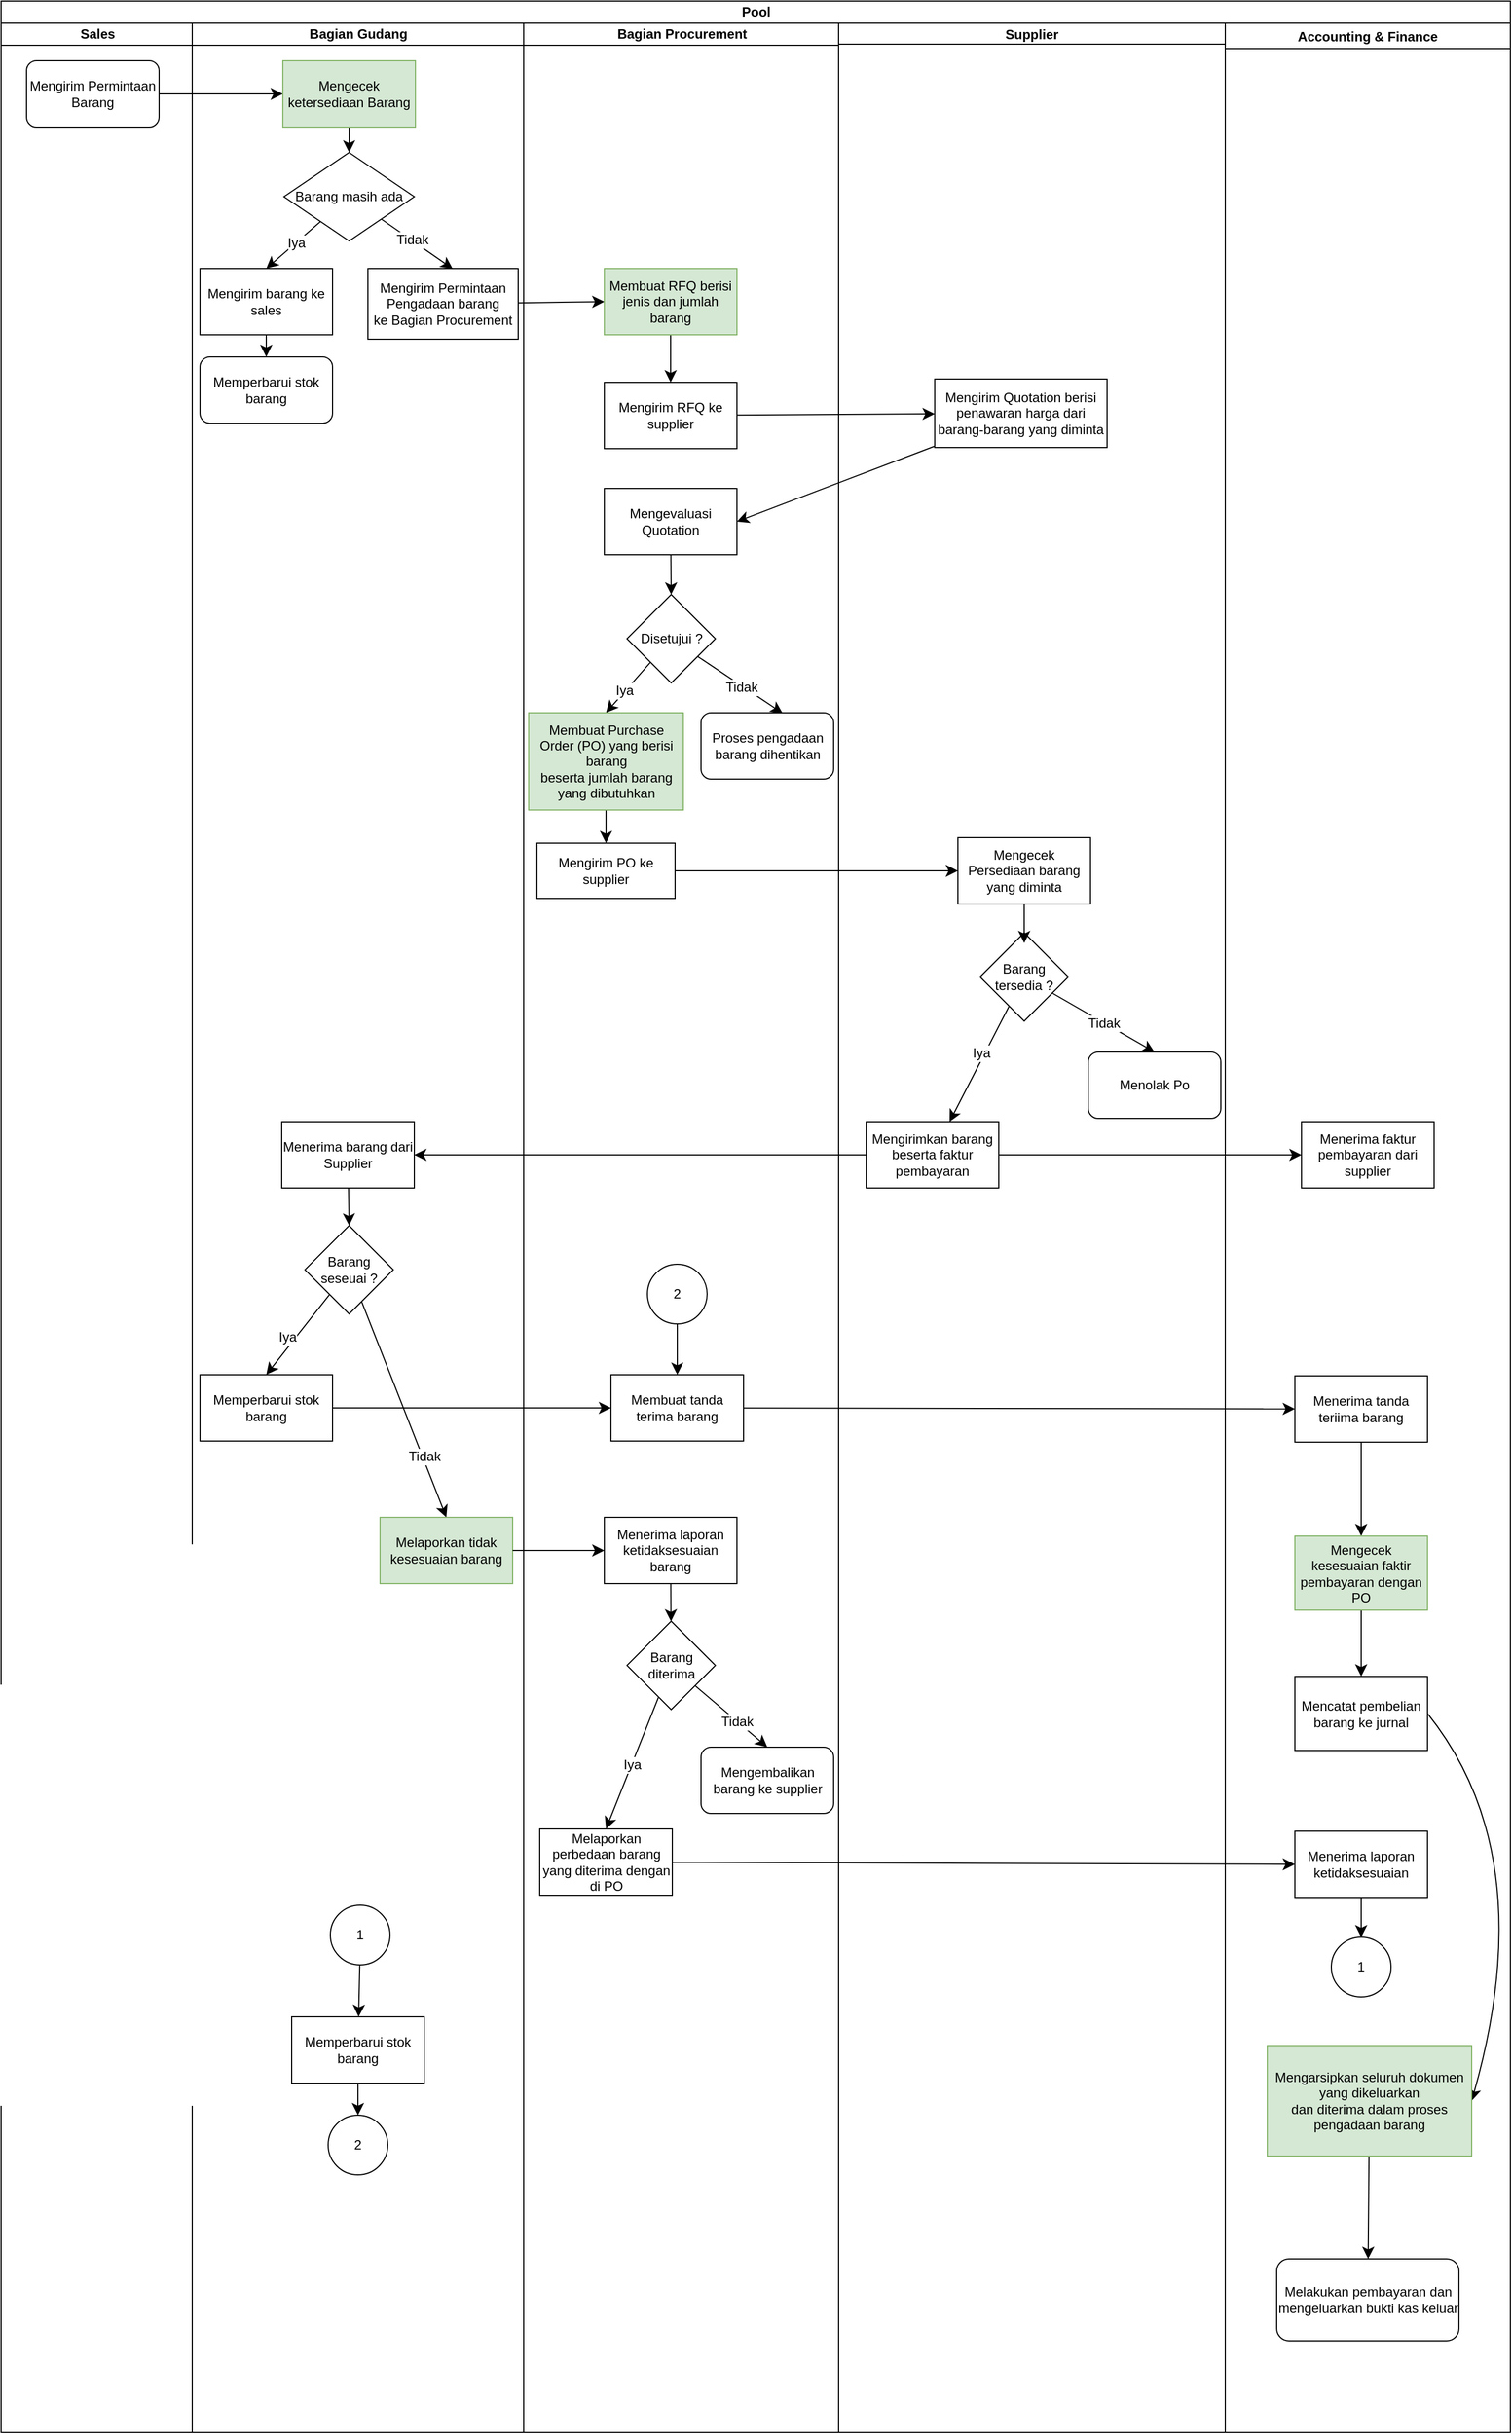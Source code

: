 <mxfile version="23.1.5" type="github">
  <diagram name="Page-1" id="P56LlgUj1BsYtoV7bXaN">
    <mxGraphModel dx="3166" dy="2788" grid="0" gridSize="10" guides="1" tooltips="1" connect="1" arrows="1" fold="1" page="0" pageScale="1" pageWidth="850" pageHeight="1100" math="0" shadow="0">
      <root>
        <mxCell id="0" />
        <mxCell id="1" parent="0" />
        <mxCell id="Iu72LTsBx4H_L3Yk2bAS-2" value="Pool" style="swimlane;childLayout=stackLayout;resizeParent=1;resizeParentMax=0;startSize=20;html=1;" vertex="1" parent="1">
          <mxGeometry x="-331" y="-949" width="1366" height="2200" as="geometry" />
        </mxCell>
        <mxCell id="Iu72LTsBx4H_L3Yk2bAS-3" value="Sales" style="swimlane;startSize=20;html=1;" vertex="1" parent="Iu72LTsBx4H_L3Yk2bAS-2">
          <mxGeometry y="20" width="173" height="2180" as="geometry" />
        </mxCell>
        <mxCell id="Iu72LTsBx4H_L3Yk2bAS-6" value="Mengirim Permintaan Barang" style="rounded=1;whiteSpace=wrap;html=1;" vertex="1" parent="Iu72LTsBx4H_L3Yk2bAS-3">
          <mxGeometry x="23" y="34" width="120" height="60" as="geometry" />
        </mxCell>
        <mxCell id="Iu72LTsBx4H_L3Yk2bAS-8" style="edgeStyle=none;curved=1;rounded=0;orthogonalLoop=1;jettySize=auto;html=1;entryX=0;entryY=0.5;entryDx=0;entryDy=0;fontSize=12;startSize=8;endSize=8;" edge="1" parent="Iu72LTsBx4H_L3Yk2bAS-2" source="Iu72LTsBx4H_L3Yk2bAS-6" target="Iu72LTsBx4H_L3Yk2bAS-7">
          <mxGeometry relative="1" as="geometry" />
        </mxCell>
        <mxCell id="Iu72LTsBx4H_L3Yk2bAS-23" style="edgeStyle=none;curved=1;rounded=0;orthogonalLoop=1;jettySize=auto;html=1;entryX=0;entryY=0.5;entryDx=0;entryDy=0;fontSize=12;startSize=8;endSize=8;" edge="1" parent="Iu72LTsBx4H_L3Yk2bAS-2" source="Iu72LTsBx4H_L3Yk2bAS-13" target="Iu72LTsBx4H_L3Yk2bAS-22">
          <mxGeometry relative="1" as="geometry" />
        </mxCell>
        <mxCell id="Iu72LTsBx4H_L3Yk2bAS-4" value="Bagian Gudang" style="swimlane;startSize=20;html=1;" vertex="1" parent="Iu72LTsBx4H_L3Yk2bAS-2">
          <mxGeometry x="173" y="20" width="300" height="2180" as="geometry" />
        </mxCell>
        <mxCell id="Iu72LTsBx4H_L3Yk2bAS-10" style="edgeStyle=none;curved=1;rounded=0;orthogonalLoop=1;jettySize=auto;html=1;entryX=0.5;entryY=0;entryDx=0;entryDy=0;fontSize=12;startSize=8;endSize=8;" edge="1" parent="Iu72LTsBx4H_L3Yk2bAS-4" source="Iu72LTsBx4H_L3Yk2bAS-7" target="Iu72LTsBx4H_L3Yk2bAS-9">
          <mxGeometry relative="1" as="geometry" />
        </mxCell>
        <mxCell id="Iu72LTsBx4H_L3Yk2bAS-7" value="Mengecek ketersediaan Barang" style="rounded=0;whiteSpace=wrap;html=1;fillColor=#d5e8d4;strokeColor=#82b366;" vertex="1" parent="Iu72LTsBx4H_L3Yk2bAS-4">
          <mxGeometry x="82" y="34" width="120" height="60" as="geometry" />
        </mxCell>
        <mxCell id="Iu72LTsBx4H_L3Yk2bAS-12" style="edgeStyle=none;curved=1;rounded=0;orthogonalLoop=1;jettySize=auto;html=1;entryX=0.5;entryY=0;entryDx=0;entryDy=0;fontSize=12;startSize=8;endSize=8;" edge="1" parent="Iu72LTsBx4H_L3Yk2bAS-4" source="Iu72LTsBx4H_L3Yk2bAS-9" target="Iu72LTsBx4H_L3Yk2bAS-11">
          <mxGeometry relative="1" as="geometry" />
        </mxCell>
        <mxCell id="Iu72LTsBx4H_L3Yk2bAS-15" value="Iya" style="edgeLabel;html=1;align=center;verticalAlign=middle;resizable=0;points=[];fontSize=12;" vertex="1" connectable="0" parent="Iu72LTsBx4H_L3Yk2bAS-12">
          <mxGeometry x="-0.097" relative="1" as="geometry">
            <mxPoint as="offset" />
          </mxGeometry>
        </mxCell>
        <mxCell id="Iu72LTsBx4H_L3Yk2bAS-9" value="Barang masih ada" style="rhombus;whiteSpace=wrap;html=1;" vertex="1" parent="Iu72LTsBx4H_L3Yk2bAS-4">
          <mxGeometry x="83" y="117" width="118" height="80" as="geometry" />
        </mxCell>
        <mxCell id="Iu72LTsBx4H_L3Yk2bAS-21" style="edgeStyle=none;curved=1;rounded=0;orthogonalLoop=1;jettySize=auto;html=1;entryX=0.5;entryY=0;entryDx=0;entryDy=0;fontSize=12;startSize=8;endSize=8;" edge="1" parent="Iu72LTsBx4H_L3Yk2bAS-4" source="Iu72LTsBx4H_L3Yk2bAS-11" target="Iu72LTsBx4H_L3Yk2bAS-19">
          <mxGeometry relative="1" as="geometry" />
        </mxCell>
        <mxCell id="Iu72LTsBx4H_L3Yk2bAS-11" value="Mengirim barang ke sales" style="rounded=0;whiteSpace=wrap;html=1;" vertex="1" parent="Iu72LTsBx4H_L3Yk2bAS-4">
          <mxGeometry x="7" y="222" width="120" height="60" as="geometry" />
        </mxCell>
        <mxCell id="Iu72LTsBx4H_L3Yk2bAS-13" value="Mengirim Permintaan Pengadaan barang ke&amp;nbsp;Bagian Procurement" style="rounded=0;whiteSpace=wrap;html=1;" vertex="1" parent="Iu72LTsBx4H_L3Yk2bAS-4">
          <mxGeometry x="159" y="222" width="136" height="64" as="geometry" />
        </mxCell>
        <mxCell id="Iu72LTsBx4H_L3Yk2bAS-14" style="edgeStyle=none;curved=1;rounded=0;orthogonalLoop=1;jettySize=auto;html=1;entryX=0.565;entryY=0.005;entryDx=0;entryDy=0;entryPerimeter=0;fontSize=12;startSize=8;endSize=8;" edge="1" parent="Iu72LTsBx4H_L3Yk2bAS-4" source="Iu72LTsBx4H_L3Yk2bAS-9" target="Iu72LTsBx4H_L3Yk2bAS-13">
          <mxGeometry relative="1" as="geometry" />
        </mxCell>
        <mxCell id="Iu72LTsBx4H_L3Yk2bAS-16" value="Tidak" style="edgeLabel;html=1;align=center;verticalAlign=middle;resizable=0;points=[];fontSize=12;" vertex="1" connectable="0" parent="Iu72LTsBx4H_L3Yk2bAS-14">
          <mxGeometry x="-0.157" y="1" relative="1" as="geometry">
            <mxPoint as="offset" />
          </mxGeometry>
        </mxCell>
        <mxCell id="Iu72LTsBx4H_L3Yk2bAS-19" value="Memperbarui stok barang" style="rounded=1;whiteSpace=wrap;html=1;" vertex="1" parent="Iu72LTsBx4H_L3Yk2bAS-4">
          <mxGeometry x="7" y="302" width="120" height="60" as="geometry" />
        </mxCell>
        <mxCell id="Iu72LTsBx4H_L3Yk2bAS-68" style="edgeStyle=none;curved=1;rounded=0;orthogonalLoop=1;jettySize=auto;html=1;entryX=0.5;entryY=0;entryDx=0;entryDy=0;fontSize=12;startSize=8;endSize=8;" edge="1" parent="Iu72LTsBx4H_L3Yk2bAS-4" source="Iu72LTsBx4H_L3Yk2bAS-61" target="Iu72LTsBx4H_L3Yk2bAS-67">
          <mxGeometry relative="1" as="geometry" />
        </mxCell>
        <mxCell id="Iu72LTsBx4H_L3Yk2bAS-61" value="Menerima barang dari Supplier" style="rounded=1;whiteSpace=wrap;html=1;arcSize=0;" vertex="1" parent="Iu72LTsBx4H_L3Yk2bAS-4">
          <mxGeometry x="81" y="994" width="120" height="60" as="geometry" />
        </mxCell>
        <mxCell id="Iu72LTsBx4H_L3Yk2bAS-70" style="edgeStyle=none;curved=1;rounded=0;orthogonalLoop=1;jettySize=auto;html=1;entryX=0.5;entryY=0;entryDx=0;entryDy=0;fontSize=12;startSize=8;endSize=8;" edge="1" parent="Iu72LTsBx4H_L3Yk2bAS-4" source="Iu72LTsBx4H_L3Yk2bAS-67" target="Iu72LTsBx4H_L3Yk2bAS-69">
          <mxGeometry relative="1" as="geometry" />
        </mxCell>
        <mxCell id="Iu72LTsBx4H_L3Yk2bAS-71" value="Iya" style="edgeLabel;html=1;align=center;verticalAlign=middle;resizable=0;points=[];fontSize=12;" vertex="1" connectable="0" parent="Iu72LTsBx4H_L3Yk2bAS-70">
          <mxGeometry x="0.163" y="-6" relative="1" as="geometry">
            <mxPoint as="offset" />
          </mxGeometry>
        </mxCell>
        <mxCell id="Iu72LTsBx4H_L3Yk2bAS-78" style="edgeStyle=none;curved=1;rounded=0;orthogonalLoop=1;jettySize=auto;html=1;fontSize=12;startSize=8;endSize=8;entryX=0.5;entryY=0;entryDx=0;entryDy=0;" edge="1" parent="Iu72LTsBx4H_L3Yk2bAS-4" source="Iu72LTsBx4H_L3Yk2bAS-67" target="Iu72LTsBx4H_L3Yk2bAS-80">
          <mxGeometry relative="1" as="geometry">
            <mxPoint x="212" y="1341" as="targetPoint" />
          </mxGeometry>
        </mxCell>
        <mxCell id="Iu72LTsBx4H_L3Yk2bAS-79" value="Tidak" style="edgeLabel;html=1;align=center;verticalAlign=middle;resizable=0;points=[];fontSize=12;" vertex="1" connectable="0" parent="Iu72LTsBx4H_L3Yk2bAS-78">
          <mxGeometry x="0.441" y="1" relative="1" as="geometry">
            <mxPoint as="offset" />
          </mxGeometry>
        </mxCell>
        <mxCell id="Iu72LTsBx4H_L3Yk2bAS-67" value="Barang seseuai ?" style="rhombus;whiteSpace=wrap;html=1;" vertex="1" parent="Iu72LTsBx4H_L3Yk2bAS-4">
          <mxGeometry x="102" y="1088" width="80" height="80" as="geometry" />
        </mxCell>
        <mxCell id="Iu72LTsBx4H_L3Yk2bAS-69" value="Memperbarui stok barang" style="rounded=0;whiteSpace=wrap;html=1;" vertex="1" parent="Iu72LTsBx4H_L3Yk2bAS-4">
          <mxGeometry x="7" y="1223" width="120" height="60" as="geometry" />
        </mxCell>
        <mxCell id="Iu72LTsBx4H_L3Yk2bAS-80" value="Melaporkan tidak kesesuaian barang" style="rounded=0;whiteSpace=wrap;html=1;fillColor=#d5e8d4;strokeColor=#82b366;" vertex="1" parent="Iu72LTsBx4H_L3Yk2bAS-4">
          <mxGeometry x="170" y="1352" width="120" height="60" as="geometry" />
        </mxCell>
        <mxCell id="Iu72LTsBx4H_L3Yk2bAS-105" value="" style="edgeStyle=none;curved=1;rounded=0;orthogonalLoop=1;jettySize=auto;html=1;fontSize=12;startSize=8;endSize=8;" edge="1" parent="Iu72LTsBx4H_L3Yk2bAS-4" source="Iu72LTsBx4H_L3Yk2bAS-94" target="Iu72LTsBx4H_L3Yk2bAS-104">
          <mxGeometry relative="1" as="geometry" />
        </mxCell>
        <mxCell id="Iu72LTsBx4H_L3Yk2bAS-94" value="Memperbarui stok barang" style="rounded=0;whiteSpace=wrap;html=1;" vertex="1" parent="Iu72LTsBx4H_L3Yk2bAS-4">
          <mxGeometry x="90" y="1804" width="120" height="60" as="geometry" />
        </mxCell>
        <mxCell id="Iu72LTsBx4H_L3Yk2bAS-99" value="" style="edgeStyle=none;curved=1;rounded=0;orthogonalLoop=1;jettySize=auto;html=1;fontSize=12;startSize=8;endSize=8;" edge="1" parent="Iu72LTsBx4H_L3Yk2bAS-4" source="Iu72LTsBx4H_L3Yk2bAS-98" target="Iu72LTsBx4H_L3Yk2bAS-94">
          <mxGeometry relative="1" as="geometry" />
        </mxCell>
        <mxCell id="Iu72LTsBx4H_L3Yk2bAS-98" value="1" style="ellipse;whiteSpace=wrap;html=1;aspect=fixed;" vertex="1" parent="Iu72LTsBx4H_L3Yk2bAS-4">
          <mxGeometry x="125" y="1703" width="54" height="54" as="geometry" />
        </mxCell>
        <mxCell id="Iu72LTsBx4H_L3Yk2bAS-104" value="2" style="ellipse;whiteSpace=wrap;html=1;aspect=fixed;" vertex="1" parent="Iu72LTsBx4H_L3Yk2bAS-4">
          <mxGeometry x="123" y="1893" width="54" height="54" as="geometry" />
        </mxCell>
        <mxCell id="Iu72LTsBx4H_L3Yk2bAS-5" value="Bagian Procurement" style="swimlane;startSize=20;html=1;" vertex="1" parent="Iu72LTsBx4H_L3Yk2bAS-2">
          <mxGeometry x="473" y="20" width="285" height="2180" as="geometry" />
        </mxCell>
        <mxCell id="Iu72LTsBx4H_L3Yk2bAS-27" value="" style="edgeStyle=none;curved=1;rounded=0;orthogonalLoop=1;jettySize=auto;html=1;fontSize=12;startSize=8;endSize=8;" edge="1" parent="Iu72LTsBx4H_L3Yk2bAS-5" source="Iu72LTsBx4H_L3Yk2bAS-22" target="Iu72LTsBx4H_L3Yk2bAS-26">
          <mxGeometry relative="1" as="geometry" />
        </mxCell>
        <mxCell id="Iu72LTsBx4H_L3Yk2bAS-22" value="Membuat RFQ berisi jenis dan jumlah barang" style="rounded=0;whiteSpace=wrap;html=1;fillColor=#d5e8d4;strokeColor=#82b366;" vertex="1" parent="Iu72LTsBx4H_L3Yk2bAS-5">
          <mxGeometry x="73" y="222" width="120" height="60" as="geometry" />
        </mxCell>
        <mxCell id="Iu72LTsBx4H_L3Yk2bAS-26" value="Mengirim RFQ ke supplier" style="rounded=0;whiteSpace=wrap;html=1;" vertex="1" parent="Iu72LTsBx4H_L3Yk2bAS-5">
          <mxGeometry x="73" y="325" width="120" height="60" as="geometry" />
        </mxCell>
        <mxCell id="Iu72LTsBx4H_L3Yk2bAS-47" style="edgeStyle=none;curved=1;rounded=0;orthogonalLoop=1;jettySize=auto;html=1;entryX=0.5;entryY=0;entryDx=0;entryDy=0;fontSize=12;startSize=8;endSize=8;" edge="1" parent="Iu72LTsBx4H_L3Yk2bAS-5" source="Iu72LTsBx4H_L3Yk2bAS-34" target="Iu72LTsBx4H_L3Yk2bAS-36">
          <mxGeometry relative="1" as="geometry" />
        </mxCell>
        <mxCell id="Iu72LTsBx4H_L3Yk2bAS-34" value="Mengevaluasi Quotation" style="rounded=0;whiteSpace=wrap;html=1;" vertex="1" parent="Iu72LTsBx4H_L3Yk2bAS-5">
          <mxGeometry x="73" y="421" width="120" height="60" as="geometry" />
        </mxCell>
        <mxCell id="Iu72LTsBx4H_L3Yk2bAS-42" style="edgeStyle=none;curved=1;rounded=0;orthogonalLoop=1;jettySize=auto;html=1;entryX=0.5;entryY=0;entryDx=0;entryDy=0;fontSize=12;startSize=8;endSize=8;" edge="1" parent="Iu72LTsBx4H_L3Yk2bAS-5" source="Iu72LTsBx4H_L3Yk2bAS-36" target="Iu72LTsBx4H_L3Yk2bAS-41">
          <mxGeometry relative="1" as="geometry" />
        </mxCell>
        <mxCell id="Iu72LTsBx4H_L3Yk2bAS-43" value="Iya" style="edgeLabel;html=1;align=center;verticalAlign=middle;resizable=0;points=[];fontSize=12;" vertex="1" connectable="0" parent="Iu72LTsBx4H_L3Yk2bAS-42">
          <mxGeometry x="0.156" y="-1" relative="1" as="geometry">
            <mxPoint as="offset" />
          </mxGeometry>
        </mxCell>
        <mxCell id="Iu72LTsBx4H_L3Yk2bAS-36" value="Disetujui ?" style="rhombus;whiteSpace=wrap;html=1;" vertex="1" parent="Iu72LTsBx4H_L3Yk2bAS-5">
          <mxGeometry x="93.5" y="517" width="80" height="80" as="geometry" />
        </mxCell>
        <mxCell id="Iu72LTsBx4H_L3Yk2bAS-38" value="Proses pengadaan barang dihentikan" style="rounded=1;whiteSpace=wrap;html=1;" vertex="1" parent="Iu72LTsBx4H_L3Yk2bAS-5">
          <mxGeometry x="160.5" y="624" width="120" height="60" as="geometry" />
        </mxCell>
        <mxCell id="Iu72LTsBx4H_L3Yk2bAS-39" style="edgeStyle=none;curved=1;rounded=0;orthogonalLoop=1;jettySize=auto;html=1;entryX=0.616;entryY=0.008;entryDx=0;entryDy=0;entryPerimeter=0;fontSize=12;startSize=8;endSize=8;" edge="1" parent="Iu72LTsBx4H_L3Yk2bAS-5" source="Iu72LTsBx4H_L3Yk2bAS-36" target="Iu72LTsBx4H_L3Yk2bAS-38">
          <mxGeometry relative="1" as="geometry" />
        </mxCell>
        <mxCell id="Iu72LTsBx4H_L3Yk2bAS-40" value="Tidak" style="edgeLabel;html=1;align=center;verticalAlign=middle;resizable=0;points=[];fontSize=12;" vertex="1" connectable="0" parent="Iu72LTsBx4H_L3Yk2bAS-39">
          <mxGeometry x="0.043" y="-1" relative="1" as="geometry">
            <mxPoint as="offset" />
          </mxGeometry>
        </mxCell>
        <mxCell id="Iu72LTsBx4H_L3Yk2bAS-45" value="" style="edgeStyle=none;curved=1;rounded=0;orthogonalLoop=1;jettySize=auto;html=1;fontSize=12;startSize=8;endSize=8;" edge="1" parent="Iu72LTsBx4H_L3Yk2bAS-5" source="Iu72LTsBx4H_L3Yk2bAS-41" target="Iu72LTsBx4H_L3Yk2bAS-44">
          <mxGeometry relative="1" as="geometry" />
        </mxCell>
        <mxCell id="Iu72LTsBx4H_L3Yk2bAS-41" value="Membuat Purchase Order (PO) yang berisi barang&lt;br&gt;beserta jumlah barang yang dibutuhkan " style="rounded=0;whiteSpace=wrap;html=1;fillColor=#d5e8d4;strokeColor=#82b366;" vertex="1" parent="Iu72LTsBx4H_L3Yk2bAS-5">
          <mxGeometry x="4.5" y="624" width="140" height="88" as="geometry" />
        </mxCell>
        <mxCell id="Iu72LTsBx4H_L3Yk2bAS-44" value="Mengirim PO ke supplier" style="rounded=0;whiteSpace=wrap;html=1;" vertex="1" parent="Iu72LTsBx4H_L3Yk2bAS-5">
          <mxGeometry x="12" y="742" width="125" height="50" as="geometry" />
        </mxCell>
        <mxCell id="Iu72LTsBx4H_L3Yk2bAS-88" value="" style="edgeStyle=none;curved=1;rounded=0;orthogonalLoop=1;jettySize=auto;html=1;fontSize=12;startSize=8;endSize=8;" edge="1" parent="Iu72LTsBx4H_L3Yk2bAS-5" source="Iu72LTsBx4H_L3Yk2bAS-81" target="Iu72LTsBx4H_L3Yk2bAS-83">
          <mxGeometry relative="1" as="geometry" />
        </mxCell>
        <mxCell id="Iu72LTsBx4H_L3Yk2bAS-81" value="Menerima laporan ketidaksesuaian barang" style="rounded=0;whiteSpace=wrap;html=1;" vertex="1" parent="Iu72LTsBx4H_L3Yk2bAS-5">
          <mxGeometry x="73" y="1352" width="120" height="60" as="geometry" />
        </mxCell>
        <mxCell id="Iu72LTsBx4H_L3Yk2bAS-85" style="edgeStyle=none;curved=1;rounded=0;orthogonalLoop=1;jettySize=auto;html=1;entryX=0.5;entryY=0;entryDx=0;entryDy=0;fontSize=12;startSize=8;endSize=8;" edge="1" parent="Iu72LTsBx4H_L3Yk2bAS-5" source="Iu72LTsBx4H_L3Yk2bAS-83" target="Iu72LTsBx4H_L3Yk2bAS-84">
          <mxGeometry relative="1" as="geometry" />
        </mxCell>
        <mxCell id="Iu72LTsBx4H_L3Yk2bAS-86" value="Tidak" style="edgeLabel;html=1;align=center;verticalAlign=middle;resizable=0;points=[];fontSize=12;" vertex="1" connectable="0" parent="Iu72LTsBx4H_L3Yk2bAS-85">
          <mxGeometry x="0.169" relative="1" as="geometry">
            <mxPoint as="offset" />
          </mxGeometry>
        </mxCell>
        <mxCell id="Iu72LTsBx4H_L3Yk2bAS-90" style="edgeStyle=none;curved=1;rounded=0;orthogonalLoop=1;jettySize=auto;html=1;entryX=0.5;entryY=0;entryDx=0;entryDy=0;fontSize=12;startSize=8;endSize=8;" edge="1" parent="Iu72LTsBx4H_L3Yk2bAS-5" source="Iu72LTsBx4H_L3Yk2bAS-83" target="Iu72LTsBx4H_L3Yk2bAS-89">
          <mxGeometry relative="1" as="geometry" />
        </mxCell>
        <mxCell id="Iu72LTsBx4H_L3Yk2bAS-91" value="Iya" style="edgeLabel;html=1;align=center;verticalAlign=middle;resizable=0;points=[];fontSize=12;" vertex="1" connectable="0" parent="Iu72LTsBx4H_L3Yk2bAS-90">
          <mxGeometry x="0.029" relative="1" as="geometry">
            <mxPoint as="offset" />
          </mxGeometry>
        </mxCell>
        <mxCell id="Iu72LTsBx4H_L3Yk2bAS-83" value="Barang diterima" style="rhombus;whiteSpace=wrap;html=1;" vertex="1" parent="Iu72LTsBx4H_L3Yk2bAS-5">
          <mxGeometry x="93.5" y="1446" width="80" height="80" as="geometry" />
        </mxCell>
        <mxCell id="Iu72LTsBx4H_L3Yk2bAS-84" value="Mengembalikan barang ke supplier" style="rounded=1;whiteSpace=wrap;html=1;" vertex="1" parent="Iu72LTsBx4H_L3Yk2bAS-5">
          <mxGeometry x="160.5" y="1560" width="120" height="60" as="geometry" />
        </mxCell>
        <mxCell id="Iu72LTsBx4H_L3Yk2bAS-89" value="Melaporkan perbedaan barang yang diterima dengan di PO" style="rounded=0;whiteSpace=wrap;html=1;" vertex="1" parent="Iu72LTsBx4H_L3Yk2bAS-5">
          <mxGeometry x="14.5" y="1634" width="120" height="60" as="geometry" />
        </mxCell>
        <mxCell id="Iu72LTsBx4H_L3Yk2bAS-107" value="" style="edgeStyle=none;curved=1;rounded=0;orthogonalLoop=1;jettySize=auto;html=1;fontSize=12;startSize=8;endSize=8;" edge="1" parent="Iu72LTsBx4H_L3Yk2bAS-5" source="Iu72LTsBx4H_L3Yk2bAS-106" target="Iu72LTsBx4H_L3Yk2bAS-72">
          <mxGeometry relative="1" as="geometry" />
        </mxCell>
        <mxCell id="Iu72LTsBx4H_L3Yk2bAS-106" value="2" style="ellipse;whiteSpace=wrap;html=1;aspect=fixed;" vertex="1" parent="Iu72LTsBx4H_L3Yk2bAS-5">
          <mxGeometry x="112" y="1123" width="54" height="54" as="geometry" />
        </mxCell>
        <mxCell id="Iu72LTsBx4H_L3Yk2bAS-72" value="Membuat tanda terima barang" style="rounded=0;whiteSpace=wrap;html=1;" vertex="1" parent="Iu72LTsBx4H_L3Yk2bAS-5">
          <mxGeometry x="79" y="1223" width="120" height="60" as="geometry" />
        </mxCell>
        <mxCell id="Iu72LTsBx4H_L3Yk2bAS-29" value="" style="edgeStyle=none;curved=1;rounded=0;orthogonalLoop=1;jettySize=auto;html=1;fontSize=12;startSize=8;endSize=8;" edge="1" parent="Iu72LTsBx4H_L3Yk2bAS-2" source="Iu72LTsBx4H_L3Yk2bAS-26" target="Iu72LTsBx4H_L3Yk2bAS-28">
          <mxGeometry relative="1" as="geometry" />
        </mxCell>
        <mxCell id="Iu72LTsBx4H_L3Yk2bAS-46" style="edgeStyle=none;curved=1;rounded=0;orthogonalLoop=1;jettySize=auto;html=1;entryX=1;entryY=0.5;entryDx=0;entryDy=0;fontSize=12;startSize=8;endSize=8;" edge="1" parent="Iu72LTsBx4H_L3Yk2bAS-2" source="Iu72LTsBx4H_L3Yk2bAS-28" target="Iu72LTsBx4H_L3Yk2bAS-34">
          <mxGeometry relative="1" as="geometry" />
        </mxCell>
        <mxCell id="Iu72LTsBx4H_L3Yk2bAS-49" style="edgeStyle=none;curved=1;rounded=0;orthogonalLoop=1;jettySize=auto;html=1;entryX=0;entryY=0.5;entryDx=0;entryDy=0;fontSize=12;startSize=8;endSize=8;" edge="1" parent="Iu72LTsBx4H_L3Yk2bAS-2" source="Iu72LTsBx4H_L3Yk2bAS-44" target="Iu72LTsBx4H_L3Yk2bAS-48">
          <mxGeometry relative="1" as="geometry" />
        </mxCell>
        <mxCell id="Iu72LTsBx4H_L3Yk2bAS-24" value="Supplier" style="swimlane;startSize=19;" vertex="1" parent="Iu72LTsBx4H_L3Yk2bAS-2">
          <mxGeometry x="758" y="20" width="350" height="2180" as="geometry" />
        </mxCell>
        <mxCell id="Iu72LTsBx4H_L3Yk2bAS-28" value="Mengirim Quotation berisi penawaran harga dari&lt;br/&gt;barang-barang yang diminta " style="rounded=0;whiteSpace=wrap;html=1;" vertex="1" parent="Iu72LTsBx4H_L3Yk2bAS-24">
          <mxGeometry x="87" y="322" width="156" height="62" as="geometry" />
        </mxCell>
        <mxCell id="Iu72LTsBx4H_L3Yk2bAS-48" value="Mengecek Persediaan barang yang diminta" style="rounded=0;whiteSpace=wrap;html=1;" vertex="1" parent="Iu72LTsBx4H_L3Yk2bAS-24">
          <mxGeometry x="108" y="737" width="120" height="60" as="geometry" />
        </mxCell>
        <mxCell id="Iu72LTsBx4H_L3Yk2bAS-54" value="" style="edgeStyle=none;curved=1;rounded=0;orthogonalLoop=1;jettySize=auto;html=1;fontSize=12;startSize=8;endSize=8;entryX=0.5;entryY=0;entryDx=0;entryDy=0;" edge="1" parent="Iu72LTsBx4H_L3Yk2bAS-24" source="Iu72LTsBx4H_L3Yk2bAS-50" target="Iu72LTsBx4H_L3Yk2bAS-56">
          <mxGeometry relative="1" as="geometry">
            <mxPoint x="263.568" y="921" as="targetPoint" />
          </mxGeometry>
        </mxCell>
        <mxCell id="Iu72LTsBx4H_L3Yk2bAS-55" value="Tidak" style="edgeLabel;html=1;align=center;verticalAlign=middle;resizable=0;points=[];fontSize=12;" vertex="1" connectable="0" parent="Iu72LTsBx4H_L3Yk2bAS-54">
          <mxGeometry x="-0.02" y="-1" relative="1" as="geometry">
            <mxPoint x="1" as="offset" />
          </mxGeometry>
        </mxCell>
        <mxCell id="Iu72LTsBx4H_L3Yk2bAS-58" value="" style="edgeStyle=none;curved=1;rounded=0;orthogonalLoop=1;jettySize=auto;html=1;fontSize=12;startSize=8;endSize=8;" edge="1" parent="Iu72LTsBx4H_L3Yk2bAS-24" source="Iu72LTsBx4H_L3Yk2bAS-50" target="Iu72LTsBx4H_L3Yk2bAS-57">
          <mxGeometry relative="1" as="geometry" />
        </mxCell>
        <mxCell id="Iu72LTsBx4H_L3Yk2bAS-59" value="Iya" style="edgeLabel;html=1;align=center;verticalAlign=middle;resizable=0;points=[];fontSize=12;" vertex="1" connectable="0" parent="Iu72LTsBx4H_L3Yk2bAS-58">
          <mxGeometry x="-0.156" y="-3" relative="1" as="geometry">
            <mxPoint as="offset" />
          </mxGeometry>
        </mxCell>
        <mxCell id="Iu72LTsBx4H_L3Yk2bAS-50" value="Barang tersedia ?" style="rhombus;whiteSpace=wrap;html=1;" vertex="1" parent="Iu72LTsBx4H_L3Yk2bAS-24">
          <mxGeometry x="128" y="823" width="80" height="80" as="geometry" />
        </mxCell>
        <mxCell id="Iu72LTsBx4H_L3Yk2bAS-52" style="edgeStyle=none;curved=1;rounded=0;orthogonalLoop=1;jettySize=auto;html=1;entryX=0.5;entryY=0.117;entryDx=0;entryDy=0;entryPerimeter=0;fontSize=12;startSize=8;endSize=8;" edge="1" parent="Iu72LTsBx4H_L3Yk2bAS-24" source="Iu72LTsBx4H_L3Yk2bAS-48" target="Iu72LTsBx4H_L3Yk2bAS-50">
          <mxGeometry relative="1" as="geometry" />
        </mxCell>
        <mxCell id="Iu72LTsBx4H_L3Yk2bAS-56" value="Menolak Po" style="rounded=1;whiteSpace=wrap;html=1;" vertex="1" parent="Iu72LTsBx4H_L3Yk2bAS-24">
          <mxGeometry x="226" y="931" width="120" height="60" as="geometry" />
        </mxCell>
        <mxCell id="Iu72LTsBx4H_L3Yk2bAS-57" value="Mengirimkan barang beserta faktur pembayaran" style="rounded=1;whiteSpace=wrap;html=1;arcSize=0;" vertex="1" parent="Iu72LTsBx4H_L3Yk2bAS-24">
          <mxGeometry x="25" y="994" width="120" height="60" as="geometry" />
        </mxCell>
        <mxCell id="Iu72LTsBx4H_L3Yk2bAS-60" value="Accounting &amp; Finance" style="swimlane;" vertex="1" parent="Iu72LTsBx4H_L3Yk2bAS-2">
          <mxGeometry x="1108" y="20" width="258" height="2180" as="geometry" />
        </mxCell>
        <mxCell id="Iu72LTsBx4H_L3Yk2bAS-65" value="Menerima faktur pembayaran dari supplier" style="rounded=0;whiteSpace=wrap;html=1;" vertex="1" parent="Iu72LTsBx4H_L3Yk2bAS-60">
          <mxGeometry x="69" y="994" width="120" height="60" as="geometry" />
        </mxCell>
        <mxCell id="Iu72LTsBx4H_L3Yk2bAS-109" value="" style="edgeStyle=none;curved=1;rounded=0;orthogonalLoop=1;jettySize=auto;html=1;fontSize=12;startSize=8;endSize=8;" edge="1" parent="Iu72LTsBx4H_L3Yk2bAS-60" source="Iu72LTsBx4H_L3Yk2bAS-75" target="Iu72LTsBx4H_L3Yk2bAS-108">
          <mxGeometry relative="1" as="geometry" />
        </mxCell>
        <mxCell id="Iu72LTsBx4H_L3Yk2bAS-75" value="Menerima tanda teriima barang" style="rounded=0;whiteSpace=wrap;html=1;" vertex="1" parent="Iu72LTsBx4H_L3Yk2bAS-60">
          <mxGeometry x="63" y="1224" width="120" height="60" as="geometry" />
        </mxCell>
        <mxCell id="Iu72LTsBx4H_L3Yk2bAS-97" value="" style="edgeStyle=none;curved=1;rounded=0;orthogonalLoop=1;jettySize=auto;html=1;fontSize=12;startSize=8;endSize=8;" edge="1" parent="Iu72LTsBx4H_L3Yk2bAS-60" source="Iu72LTsBx4H_L3Yk2bAS-92" target="Iu72LTsBx4H_L3Yk2bAS-96">
          <mxGeometry relative="1" as="geometry" />
        </mxCell>
        <mxCell id="Iu72LTsBx4H_L3Yk2bAS-92" value="Menerima laporan ketidaksesuaian" style="rounded=0;whiteSpace=wrap;html=1;" vertex="1" parent="Iu72LTsBx4H_L3Yk2bAS-60">
          <mxGeometry x="63" y="1636" width="120" height="60" as="geometry" />
        </mxCell>
        <mxCell id="Iu72LTsBx4H_L3Yk2bAS-96" value="1" style="ellipse;whiteSpace=wrap;html=1;aspect=fixed;" vertex="1" parent="Iu72LTsBx4H_L3Yk2bAS-60">
          <mxGeometry x="96" y="1732" width="54" height="54" as="geometry" />
        </mxCell>
        <mxCell id="Iu72LTsBx4H_L3Yk2bAS-111" value="" style="edgeStyle=none;curved=1;rounded=0;orthogonalLoop=1;jettySize=auto;html=1;fontSize=12;startSize=8;endSize=8;" edge="1" parent="Iu72LTsBx4H_L3Yk2bAS-60" source="Iu72LTsBx4H_L3Yk2bAS-108" target="Iu72LTsBx4H_L3Yk2bAS-110">
          <mxGeometry relative="1" as="geometry" />
        </mxCell>
        <mxCell id="Iu72LTsBx4H_L3Yk2bAS-108" value="Mengecek kesesuaian faktir pembayaran dengan PO" style="rounded=0;whiteSpace=wrap;html=1;fillColor=#d5e8d4;strokeColor=#82b366;" vertex="1" parent="Iu72LTsBx4H_L3Yk2bAS-60">
          <mxGeometry x="63" y="1369" width="120" height="67" as="geometry" />
        </mxCell>
        <mxCell id="Iu72LTsBx4H_L3Yk2bAS-113" style="edgeStyle=none;curved=1;rounded=0;orthogonalLoop=1;jettySize=auto;html=1;fontSize=12;startSize=8;endSize=8;entryX=1;entryY=0.5;entryDx=0;entryDy=0;exitX=1;exitY=0.5;exitDx=0;exitDy=0;" edge="1" parent="Iu72LTsBx4H_L3Yk2bAS-60" source="Iu72LTsBx4H_L3Yk2bAS-110" target="Iu72LTsBx4H_L3Yk2bAS-112">
          <mxGeometry relative="1" as="geometry">
            <mxPoint x="302" y="1530" as="targetPoint" />
            <Array as="points">
              <mxPoint x="286" y="1658" />
            </Array>
          </mxGeometry>
        </mxCell>
        <mxCell id="Iu72LTsBx4H_L3Yk2bAS-110" value="Mencatat pembelian barang ke jurnal" style="rounded=0;whiteSpace=wrap;html=1;" vertex="1" parent="Iu72LTsBx4H_L3Yk2bAS-60">
          <mxGeometry x="63" y="1496" width="120" height="67" as="geometry" />
        </mxCell>
        <mxCell id="Iu72LTsBx4H_L3Yk2bAS-115" style="edgeStyle=none;curved=1;rounded=0;orthogonalLoop=1;jettySize=auto;html=1;fontSize=12;startSize=8;endSize=8;" edge="1" parent="Iu72LTsBx4H_L3Yk2bAS-60" source="Iu72LTsBx4H_L3Yk2bAS-112" target="Iu72LTsBx4H_L3Yk2bAS-114">
          <mxGeometry relative="1" as="geometry" />
        </mxCell>
        <mxCell id="Iu72LTsBx4H_L3Yk2bAS-112" value="Mengarsipkan seluruh dokumen yang dikeluarkan&lt;br&gt;dan diterima dalam proses pengadaan barang" style="rounded=0;whiteSpace=wrap;html=1;fillColor=#d5e8d4;strokeColor=#82b366;" vertex="1" parent="Iu72LTsBx4H_L3Yk2bAS-60">
          <mxGeometry x="38" y="1830" width="185" height="100" as="geometry" />
        </mxCell>
        <mxCell id="Iu72LTsBx4H_L3Yk2bAS-114" value="Melakukan pembayaran dan&lt;br&gt;mengeluarkan bukti kas keluar" style="rounded=1;whiteSpace=wrap;html=1;" vertex="1" parent="Iu72LTsBx4H_L3Yk2bAS-60">
          <mxGeometry x="46.5" y="2023" width="165" height="74" as="geometry" />
        </mxCell>
        <mxCell id="Iu72LTsBx4H_L3Yk2bAS-62" value="" style="edgeStyle=none;curved=1;rounded=0;orthogonalLoop=1;jettySize=auto;html=1;fontSize=12;startSize=8;endSize=8;" edge="1" parent="Iu72LTsBx4H_L3Yk2bAS-2" source="Iu72LTsBx4H_L3Yk2bAS-57" target="Iu72LTsBx4H_L3Yk2bAS-61">
          <mxGeometry relative="1" as="geometry" />
        </mxCell>
        <mxCell id="Iu72LTsBx4H_L3Yk2bAS-66" style="edgeStyle=none;curved=1;rounded=0;orthogonalLoop=1;jettySize=auto;html=1;entryX=0;entryY=0.5;entryDx=0;entryDy=0;fontSize=12;startSize=8;endSize=8;" edge="1" parent="Iu72LTsBx4H_L3Yk2bAS-2" source="Iu72LTsBx4H_L3Yk2bAS-57" target="Iu72LTsBx4H_L3Yk2bAS-65">
          <mxGeometry relative="1" as="geometry" />
        </mxCell>
        <mxCell id="Iu72LTsBx4H_L3Yk2bAS-77" style="edgeStyle=none;curved=1;rounded=0;orthogonalLoop=1;jettySize=auto;html=1;entryX=0;entryY=0.5;entryDx=0;entryDy=0;fontSize=12;startSize=8;endSize=8;" edge="1" parent="Iu72LTsBx4H_L3Yk2bAS-2" source="Iu72LTsBx4H_L3Yk2bAS-69" target="Iu72LTsBx4H_L3Yk2bAS-72">
          <mxGeometry relative="1" as="geometry" />
        </mxCell>
        <mxCell id="Iu72LTsBx4H_L3Yk2bAS-82" style="edgeStyle=none;curved=1;rounded=0;orthogonalLoop=1;jettySize=auto;html=1;entryX=0;entryY=0.5;entryDx=0;entryDy=0;fontSize=12;startSize=8;endSize=8;" edge="1" parent="Iu72LTsBx4H_L3Yk2bAS-2" source="Iu72LTsBx4H_L3Yk2bAS-80" target="Iu72LTsBx4H_L3Yk2bAS-81">
          <mxGeometry relative="1" as="geometry" />
        </mxCell>
        <mxCell id="Iu72LTsBx4H_L3Yk2bAS-93" style="edgeStyle=none;curved=1;rounded=0;orthogonalLoop=1;jettySize=auto;html=1;entryX=0;entryY=0.5;entryDx=0;entryDy=0;fontSize=12;startSize=8;endSize=8;" edge="1" parent="Iu72LTsBx4H_L3Yk2bAS-2" source="Iu72LTsBx4H_L3Yk2bAS-89" target="Iu72LTsBx4H_L3Yk2bAS-92">
          <mxGeometry relative="1" as="geometry" />
        </mxCell>
        <mxCell id="Iu72LTsBx4H_L3Yk2bAS-76" style="edgeStyle=none;curved=1;rounded=0;orthogonalLoop=1;jettySize=auto;html=1;fontSize=12;startSize=8;endSize=8;" edge="1" parent="Iu72LTsBx4H_L3Yk2bAS-2" source="Iu72LTsBx4H_L3Yk2bAS-72" target="Iu72LTsBx4H_L3Yk2bAS-75">
          <mxGeometry relative="1" as="geometry" />
        </mxCell>
      </root>
    </mxGraphModel>
  </diagram>
</mxfile>
